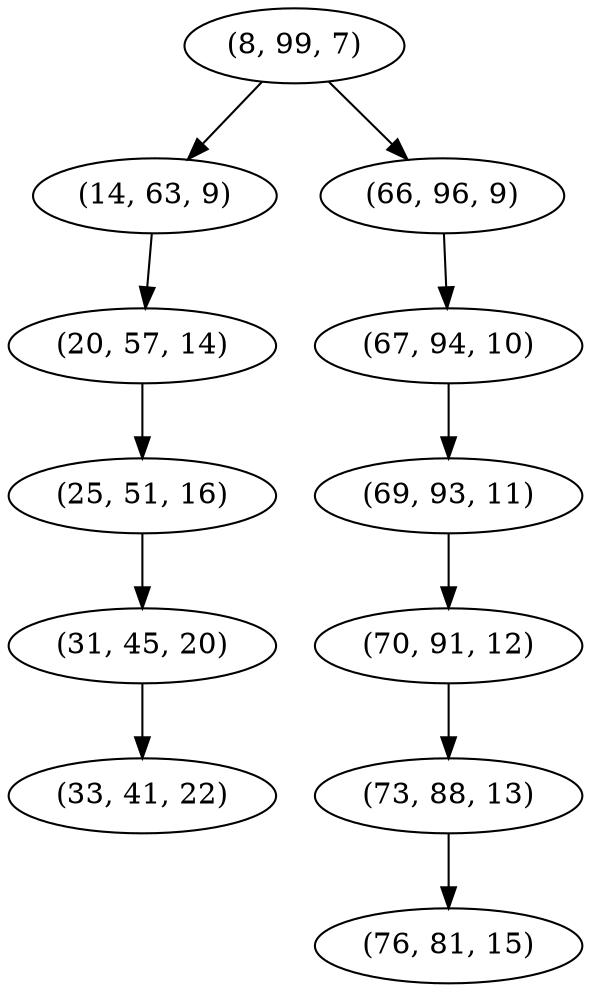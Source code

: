 digraph tree {
    "(8, 99, 7)";
    "(14, 63, 9)";
    "(20, 57, 14)";
    "(25, 51, 16)";
    "(31, 45, 20)";
    "(33, 41, 22)";
    "(66, 96, 9)";
    "(67, 94, 10)";
    "(69, 93, 11)";
    "(70, 91, 12)";
    "(73, 88, 13)";
    "(76, 81, 15)";
    "(8, 99, 7)" -> "(14, 63, 9)";
    "(8, 99, 7)" -> "(66, 96, 9)";
    "(14, 63, 9)" -> "(20, 57, 14)";
    "(20, 57, 14)" -> "(25, 51, 16)";
    "(25, 51, 16)" -> "(31, 45, 20)";
    "(31, 45, 20)" -> "(33, 41, 22)";
    "(66, 96, 9)" -> "(67, 94, 10)";
    "(67, 94, 10)" -> "(69, 93, 11)";
    "(69, 93, 11)" -> "(70, 91, 12)";
    "(70, 91, 12)" -> "(73, 88, 13)";
    "(73, 88, 13)" -> "(76, 81, 15)";
}
